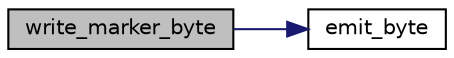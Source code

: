 digraph "write_marker_byte"
{
 // LATEX_PDF_SIZE
  bgcolor="transparent";
  edge [fontname="Helvetica",fontsize="10",labelfontname="Helvetica",labelfontsize="10"];
  node [fontname="Helvetica",fontsize="10",shape=record];
  rankdir="LR";
  Node247 [label="write_marker_byte",height=0.2,width=0.4,color="black", fillcolor="grey75", style="filled", fontcolor="black",tooltip=" "];
  Node247 -> Node248 [color="midnightblue",fontsize="10",style="solid"];
  Node248 [label="emit_byte",height=0.2,width=0.4,color="black",URL="$jcmarker_8c.html#a08eca462b2b57f23ee007a57a39dbded",tooltip=" "];
}

